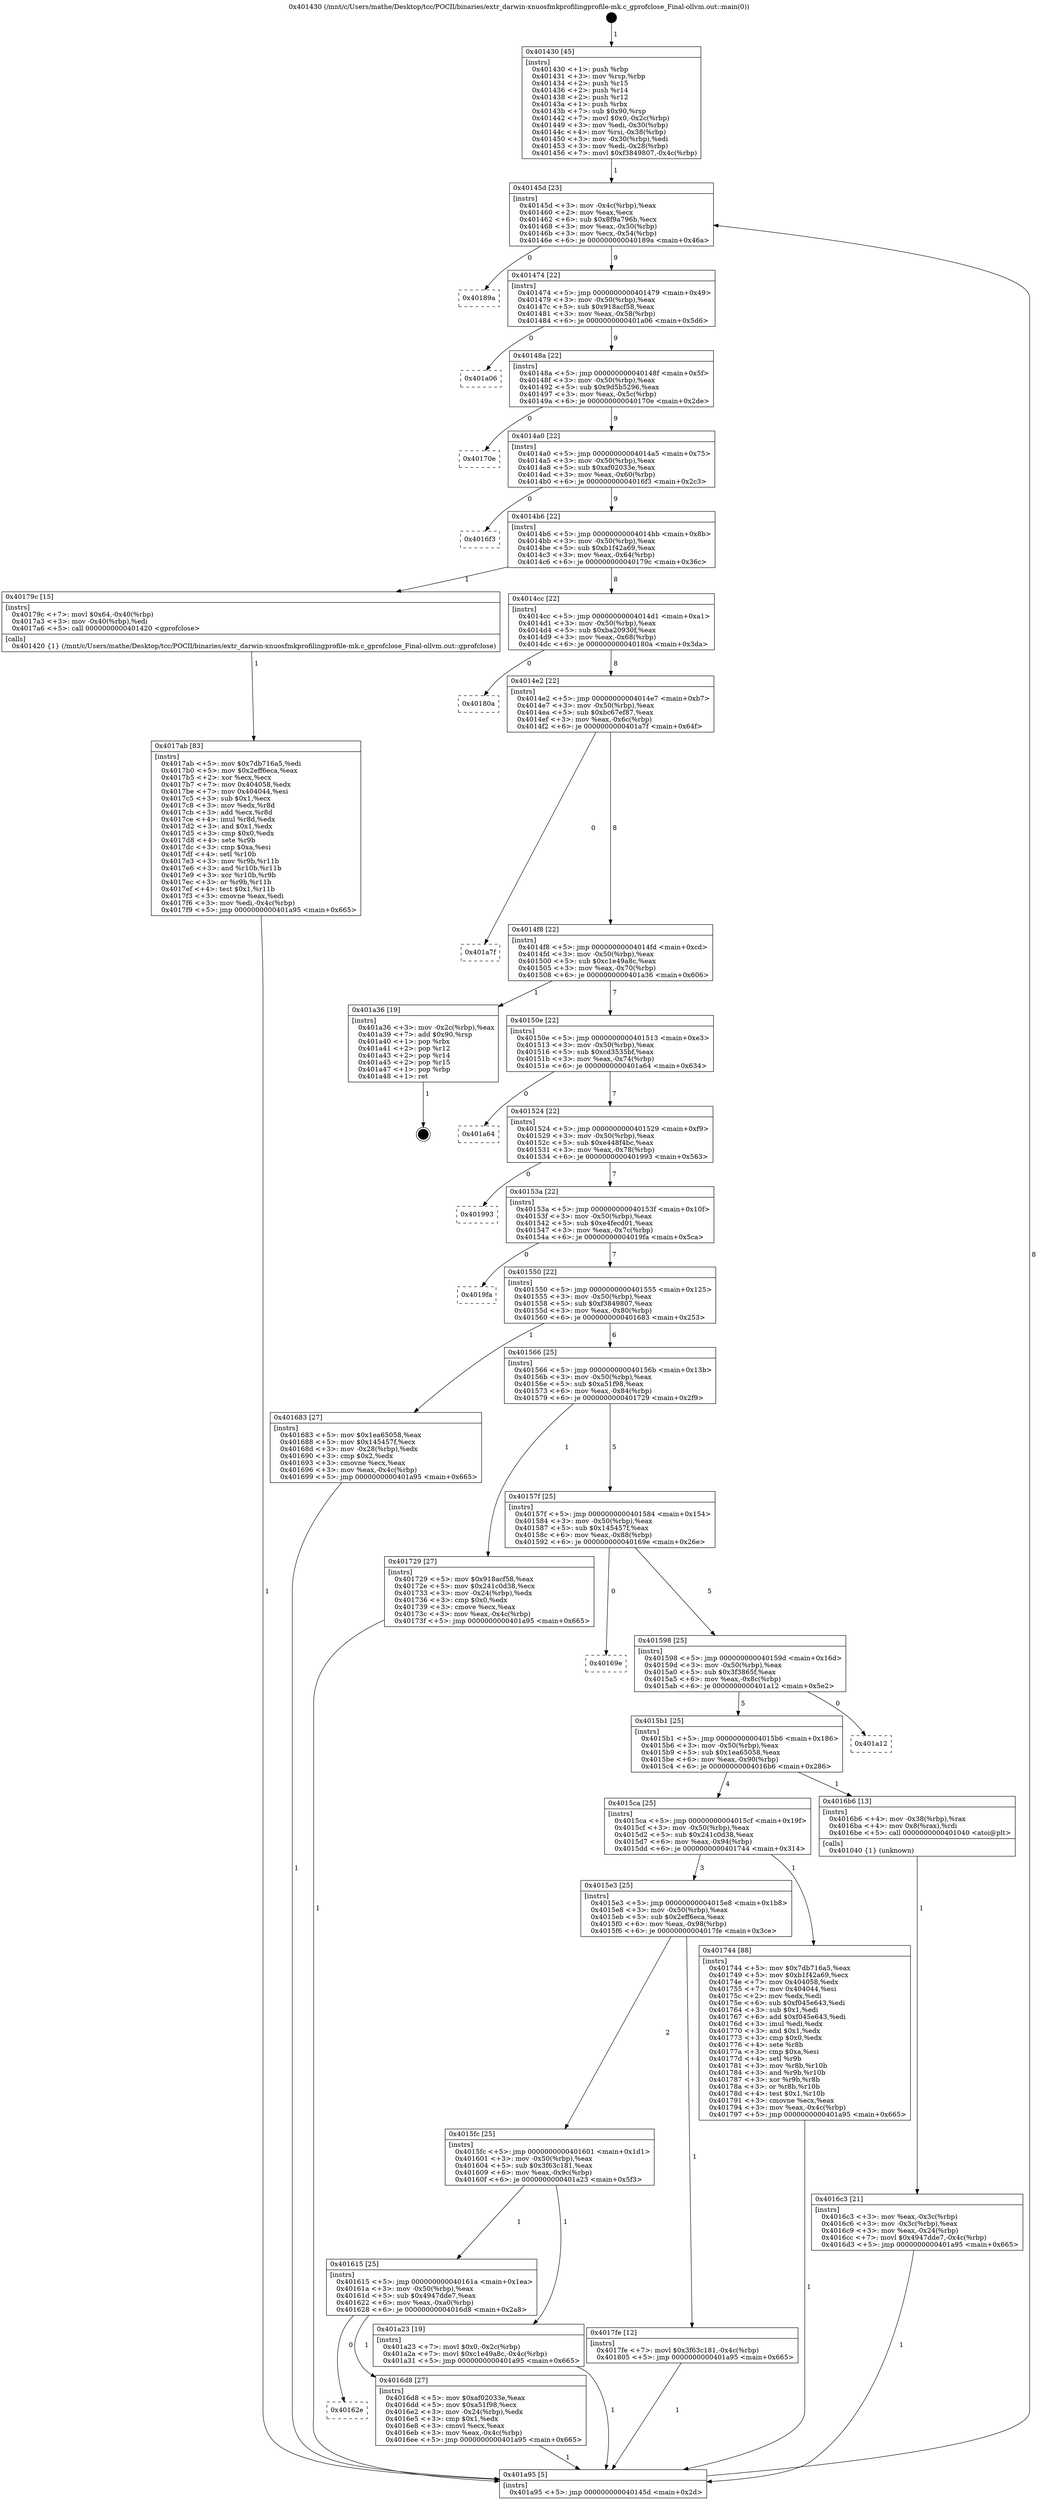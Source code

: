 digraph "0x401430" {
  label = "0x401430 (/mnt/c/Users/mathe/Desktop/tcc/POCII/binaries/extr_darwin-xnuosfmkprofilingprofile-mk.c_gprofclose_Final-ollvm.out::main(0))"
  labelloc = "t"
  node[shape=record]

  Entry [label="",width=0.3,height=0.3,shape=circle,fillcolor=black,style=filled]
  "0x40145d" [label="{
     0x40145d [23]\l
     | [instrs]\l
     &nbsp;&nbsp;0x40145d \<+3\>: mov -0x4c(%rbp),%eax\l
     &nbsp;&nbsp;0x401460 \<+2\>: mov %eax,%ecx\l
     &nbsp;&nbsp;0x401462 \<+6\>: sub $0x8f9a796b,%ecx\l
     &nbsp;&nbsp;0x401468 \<+3\>: mov %eax,-0x50(%rbp)\l
     &nbsp;&nbsp;0x40146b \<+3\>: mov %ecx,-0x54(%rbp)\l
     &nbsp;&nbsp;0x40146e \<+6\>: je 000000000040189a \<main+0x46a\>\l
  }"]
  "0x40189a" [label="{
     0x40189a\l
  }", style=dashed]
  "0x401474" [label="{
     0x401474 [22]\l
     | [instrs]\l
     &nbsp;&nbsp;0x401474 \<+5\>: jmp 0000000000401479 \<main+0x49\>\l
     &nbsp;&nbsp;0x401479 \<+3\>: mov -0x50(%rbp),%eax\l
     &nbsp;&nbsp;0x40147c \<+5\>: sub $0x918acf58,%eax\l
     &nbsp;&nbsp;0x401481 \<+3\>: mov %eax,-0x58(%rbp)\l
     &nbsp;&nbsp;0x401484 \<+6\>: je 0000000000401a06 \<main+0x5d6\>\l
  }"]
  Exit [label="",width=0.3,height=0.3,shape=circle,fillcolor=black,style=filled,peripheries=2]
  "0x401a06" [label="{
     0x401a06\l
  }", style=dashed]
  "0x40148a" [label="{
     0x40148a [22]\l
     | [instrs]\l
     &nbsp;&nbsp;0x40148a \<+5\>: jmp 000000000040148f \<main+0x5f\>\l
     &nbsp;&nbsp;0x40148f \<+3\>: mov -0x50(%rbp),%eax\l
     &nbsp;&nbsp;0x401492 \<+5\>: sub $0x9d5b5296,%eax\l
     &nbsp;&nbsp;0x401497 \<+3\>: mov %eax,-0x5c(%rbp)\l
     &nbsp;&nbsp;0x40149a \<+6\>: je 000000000040170e \<main+0x2de\>\l
  }"]
  "0x4017ab" [label="{
     0x4017ab [83]\l
     | [instrs]\l
     &nbsp;&nbsp;0x4017ab \<+5\>: mov $0x7db716a5,%edi\l
     &nbsp;&nbsp;0x4017b0 \<+5\>: mov $0x2eff6eca,%eax\l
     &nbsp;&nbsp;0x4017b5 \<+2\>: xor %ecx,%ecx\l
     &nbsp;&nbsp;0x4017b7 \<+7\>: mov 0x404058,%edx\l
     &nbsp;&nbsp;0x4017be \<+7\>: mov 0x404044,%esi\l
     &nbsp;&nbsp;0x4017c5 \<+3\>: sub $0x1,%ecx\l
     &nbsp;&nbsp;0x4017c8 \<+3\>: mov %edx,%r8d\l
     &nbsp;&nbsp;0x4017cb \<+3\>: add %ecx,%r8d\l
     &nbsp;&nbsp;0x4017ce \<+4\>: imul %r8d,%edx\l
     &nbsp;&nbsp;0x4017d2 \<+3\>: and $0x1,%edx\l
     &nbsp;&nbsp;0x4017d5 \<+3\>: cmp $0x0,%edx\l
     &nbsp;&nbsp;0x4017d8 \<+4\>: sete %r9b\l
     &nbsp;&nbsp;0x4017dc \<+3\>: cmp $0xa,%esi\l
     &nbsp;&nbsp;0x4017df \<+4\>: setl %r10b\l
     &nbsp;&nbsp;0x4017e3 \<+3\>: mov %r9b,%r11b\l
     &nbsp;&nbsp;0x4017e6 \<+3\>: and %r10b,%r11b\l
     &nbsp;&nbsp;0x4017e9 \<+3\>: xor %r10b,%r9b\l
     &nbsp;&nbsp;0x4017ec \<+3\>: or %r9b,%r11b\l
     &nbsp;&nbsp;0x4017ef \<+4\>: test $0x1,%r11b\l
     &nbsp;&nbsp;0x4017f3 \<+3\>: cmovne %eax,%edi\l
     &nbsp;&nbsp;0x4017f6 \<+3\>: mov %edi,-0x4c(%rbp)\l
     &nbsp;&nbsp;0x4017f9 \<+5\>: jmp 0000000000401a95 \<main+0x665\>\l
  }"]
  "0x40170e" [label="{
     0x40170e\l
  }", style=dashed]
  "0x4014a0" [label="{
     0x4014a0 [22]\l
     | [instrs]\l
     &nbsp;&nbsp;0x4014a0 \<+5\>: jmp 00000000004014a5 \<main+0x75\>\l
     &nbsp;&nbsp;0x4014a5 \<+3\>: mov -0x50(%rbp),%eax\l
     &nbsp;&nbsp;0x4014a8 \<+5\>: sub $0xaf02033e,%eax\l
     &nbsp;&nbsp;0x4014ad \<+3\>: mov %eax,-0x60(%rbp)\l
     &nbsp;&nbsp;0x4014b0 \<+6\>: je 00000000004016f3 \<main+0x2c3\>\l
  }"]
  "0x40162e" [label="{
     0x40162e\l
  }", style=dashed]
  "0x4016f3" [label="{
     0x4016f3\l
  }", style=dashed]
  "0x4014b6" [label="{
     0x4014b6 [22]\l
     | [instrs]\l
     &nbsp;&nbsp;0x4014b6 \<+5\>: jmp 00000000004014bb \<main+0x8b\>\l
     &nbsp;&nbsp;0x4014bb \<+3\>: mov -0x50(%rbp),%eax\l
     &nbsp;&nbsp;0x4014be \<+5\>: sub $0xb1f42a69,%eax\l
     &nbsp;&nbsp;0x4014c3 \<+3\>: mov %eax,-0x64(%rbp)\l
     &nbsp;&nbsp;0x4014c6 \<+6\>: je 000000000040179c \<main+0x36c\>\l
  }"]
  "0x4016d8" [label="{
     0x4016d8 [27]\l
     | [instrs]\l
     &nbsp;&nbsp;0x4016d8 \<+5\>: mov $0xaf02033e,%eax\l
     &nbsp;&nbsp;0x4016dd \<+5\>: mov $0xa51f98,%ecx\l
     &nbsp;&nbsp;0x4016e2 \<+3\>: mov -0x24(%rbp),%edx\l
     &nbsp;&nbsp;0x4016e5 \<+3\>: cmp $0x1,%edx\l
     &nbsp;&nbsp;0x4016e8 \<+3\>: cmovl %ecx,%eax\l
     &nbsp;&nbsp;0x4016eb \<+3\>: mov %eax,-0x4c(%rbp)\l
     &nbsp;&nbsp;0x4016ee \<+5\>: jmp 0000000000401a95 \<main+0x665\>\l
  }"]
  "0x40179c" [label="{
     0x40179c [15]\l
     | [instrs]\l
     &nbsp;&nbsp;0x40179c \<+7\>: movl $0x64,-0x40(%rbp)\l
     &nbsp;&nbsp;0x4017a3 \<+3\>: mov -0x40(%rbp),%edi\l
     &nbsp;&nbsp;0x4017a6 \<+5\>: call 0000000000401420 \<gprofclose\>\l
     | [calls]\l
     &nbsp;&nbsp;0x401420 \{1\} (/mnt/c/Users/mathe/Desktop/tcc/POCII/binaries/extr_darwin-xnuosfmkprofilingprofile-mk.c_gprofclose_Final-ollvm.out::gprofclose)\l
  }"]
  "0x4014cc" [label="{
     0x4014cc [22]\l
     | [instrs]\l
     &nbsp;&nbsp;0x4014cc \<+5\>: jmp 00000000004014d1 \<main+0xa1\>\l
     &nbsp;&nbsp;0x4014d1 \<+3\>: mov -0x50(%rbp),%eax\l
     &nbsp;&nbsp;0x4014d4 \<+5\>: sub $0xba20930f,%eax\l
     &nbsp;&nbsp;0x4014d9 \<+3\>: mov %eax,-0x68(%rbp)\l
     &nbsp;&nbsp;0x4014dc \<+6\>: je 000000000040180a \<main+0x3da\>\l
  }"]
  "0x401615" [label="{
     0x401615 [25]\l
     | [instrs]\l
     &nbsp;&nbsp;0x401615 \<+5\>: jmp 000000000040161a \<main+0x1ea\>\l
     &nbsp;&nbsp;0x40161a \<+3\>: mov -0x50(%rbp),%eax\l
     &nbsp;&nbsp;0x40161d \<+5\>: sub $0x4947dde7,%eax\l
     &nbsp;&nbsp;0x401622 \<+6\>: mov %eax,-0xa0(%rbp)\l
     &nbsp;&nbsp;0x401628 \<+6\>: je 00000000004016d8 \<main+0x2a8\>\l
  }"]
  "0x40180a" [label="{
     0x40180a\l
  }", style=dashed]
  "0x4014e2" [label="{
     0x4014e2 [22]\l
     | [instrs]\l
     &nbsp;&nbsp;0x4014e2 \<+5\>: jmp 00000000004014e7 \<main+0xb7\>\l
     &nbsp;&nbsp;0x4014e7 \<+3\>: mov -0x50(%rbp),%eax\l
     &nbsp;&nbsp;0x4014ea \<+5\>: sub $0xbc67ef87,%eax\l
     &nbsp;&nbsp;0x4014ef \<+3\>: mov %eax,-0x6c(%rbp)\l
     &nbsp;&nbsp;0x4014f2 \<+6\>: je 0000000000401a7f \<main+0x64f\>\l
  }"]
  "0x401a23" [label="{
     0x401a23 [19]\l
     | [instrs]\l
     &nbsp;&nbsp;0x401a23 \<+7\>: movl $0x0,-0x2c(%rbp)\l
     &nbsp;&nbsp;0x401a2a \<+7\>: movl $0xc1e49a8c,-0x4c(%rbp)\l
     &nbsp;&nbsp;0x401a31 \<+5\>: jmp 0000000000401a95 \<main+0x665\>\l
  }"]
  "0x401a7f" [label="{
     0x401a7f\l
  }", style=dashed]
  "0x4014f8" [label="{
     0x4014f8 [22]\l
     | [instrs]\l
     &nbsp;&nbsp;0x4014f8 \<+5\>: jmp 00000000004014fd \<main+0xcd\>\l
     &nbsp;&nbsp;0x4014fd \<+3\>: mov -0x50(%rbp),%eax\l
     &nbsp;&nbsp;0x401500 \<+5\>: sub $0xc1e49a8c,%eax\l
     &nbsp;&nbsp;0x401505 \<+3\>: mov %eax,-0x70(%rbp)\l
     &nbsp;&nbsp;0x401508 \<+6\>: je 0000000000401a36 \<main+0x606\>\l
  }"]
  "0x4015fc" [label="{
     0x4015fc [25]\l
     | [instrs]\l
     &nbsp;&nbsp;0x4015fc \<+5\>: jmp 0000000000401601 \<main+0x1d1\>\l
     &nbsp;&nbsp;0x401601 \<+3\>: mov -0x50(%rbp),%eax\l
     &nbsp;&nbsp;0x401604 \<+5\>: sub $0x3f63c181,%eax\l
     &nbsp;&nbsp;0x401609 \<+6\>: mov %eax,-0x9c(%rbp)\l
     &nbsp;&nbsp;0x40160f \<+6\>: je 0000000000401a23 \<main+0x5f3\>\l
  }"]
  "0x401a36" [label="{
     0x401a36 [19]\l
     | [instrs]\l
     &nbsp;&nbsp;0x401a36 \<+3\>: mov -0x2c(%rbp),%eax\l
     &nbsp;&nbsp;0x401a39 \<+7\>: add $0x90,%rsp\l
     &nbsp;&nbsp;0x401a40 \<+1\>: pop %rbx\l
     &nbsp;&nbsp;0x401a41 \<+2\>: pop %r12\l
     &nbsp;&nbsp;0x401a43 \<+2\>: pop %r14\l
     &nbsp;&nbsp;0x401a45 \<+2\>: pop %r15\l
     &nbsp;&nbsp;0x401a47 \<+1\>: pop %rbp\l
     &nbsp;&nbsp;0x401a48 \<+1\>: ret\l
  }"]
  "0x40150e" [label="{
     0x40150e [22]\l
     | [instrs]\l
     &nbsp;&nbsp;0x40150e \<+5\>: jmp 0000000000401513 \<main+0xe3\>\l
     &nbsp;&nbsp;0x401513 \<+3\>: mov -0x50(%rbp),%eax\l
     &nbsp;&nbsp;0x401516 \<+5\>: sub $0xcd3535bf,%eax\l
     &nbsp;&nbsp;0x40151b \<+3\>: mov %eax,-0x74(%rbp)\l
     &nbsp;&nbsp;0x40151e \<+6\>: je 0000000000401a64 \<main+0x634\>\l
  }"]
  "0x4017fe" [label="{
     0x4017fe [12]\l
     | [instrs]\l
     &nbsp;&nbsp;0x4017fe \<+7\>: movl $0x3f63c181,-0x4c(%rbp)\l
     &nbsp;&nbsp;0x401805 \<+5\>: jmp 0000000000401a95 \<main+0x665\>\l
  }"]
  "0x401a64" [label="{
     0x401a64\l
  }", style=dashed]
  "0x401524" [label="{
     0x401524 [22]\l
     | [instrs]\l
     &nbsp;&nbsp;0x401524 \<+5\>: jmp 0000000000401529 \<main+0xf9\>\l
     &nbsp;&nbsp;0x401529 \<+3\>: mov -0x50(%rbp),%eax\l
     &nbsp;&nbsp;0x40152c \<+5\>: sub $0xe448f4bc,%eax\l
     &nbsp;&nbsp;0x401531 \<+3\>: mov %eax,-0x78(%rbp)\l
     &nbsp;&nbsp;0x401534 \<+6\>: je 0000000000401993 \<main+0x563\>\l
  }"]
  "0x4015e3" [label="{
     0x4015e3 [25]\l
     | [instrs]\l
     &nbsp;&nbsp;0x4015e3 \<+5\>: jmp 00000000004015e8 \<main+0x1b8\>\l
     &nbsp;&nbsp;0x4015e8 \<+3\>: mov -0x50(%rbp),%eax\l
     &nbsp;&nbsp;0x4015eb \<+5\>: sub $0x2eff6eca,%eax\l
     &nbsp;&nbsp;0x4015f0 \<+6\>: mov %eax,-0x98(%rbp)\l
     &nbsp;&nbsp;0x4015f6 \<+6\>: je 00000000004017fe \<main+0x3ce\>\l
  }"]
  "0x401993" [label="{
     0x401993\l
  }", style=dashed]
  "0x40153a" [label="{
     0x40153a [22]\l
     | [instrs]\l
     &nbsp;&nbsp;0x40153a \<+5\>: jmp 000000000040153f \<main+0x10f\>\l
     &nbsp;&nbsp;0x40153f \<+3\>: mov -0x50(%rbp),%eax\l
     &nbsp;&nbsp;0x401542 \<+5\>: sub $0xe4fecd01,%eax\l
     &nbsp;&nbsp;0x401547 \<+3\>: mov %eax,-0x7c(%rbp)\l
     &nbsp;&nbsp;0x40154a \<+6\>: je 00000000004019fa \<main+0x5ca\>\l
  }"]
  "0x401744" [label="{
     0x401744 [88]\l
     | [instrs]\l
     &nbsp;&nbsp;0x401744 \<+5\>: mov $0x7db716a5,%eax\l
     &nbsp;&nbsp;0x401749 \<+5\>: mov $0xb1f42a69,%ecx\l
     &nbsp;&nbsp;0x40174e \<+7\>: mov 0x404058,%edx\l
     &nbsp;&nbsp;0x401755 \<+7\>: mov 0x404044,%esi\l
     &nbsp;&nbsp;0x40175c \<+2\>: mov %edx,%edi\l
     &nbsp;&nbsp;0x40175e \<+6\>: sub $0xf045e643,%edi\l
     &nbsp;&nbsp;0x401764 \<+3\>: sub $0x1,%edi\l
     &nbsp;&nbsp;0x401767 \<+6\>: add $0xf045e643,%edi\l
     &nbsp;&nbsp;0x40176d \<+3\>: imul %edi,%edx\l
     &nbsp;&nbsp;0x401770 \<+3\>: and $0x1,%edx\l
     &nbsp;&nbsp;0x401773 \<+3\>: cmp $0x0,%edx\l
     &nbsp;&nbsp;0x401776 \<+4\>: sete %r8b\l
     &nbsp;&nbsp;0x40177a \<+3\>: cmp $0xa,%esi\l
     &nbsp;&nbsp;0x40177d \<+4\>: setl %r9b\l
     &nbsp;&nbsp;0x401781 \<+3\>: mov %r8b,%r10b\l
     &nbsp;&nbsp;0x401784 \<+3\>: and %r9b,%r10b\l
     &nbsp;&nbsp;0x401787 \<+3\>: xor %r9b,%r8b\l
     &nbsp;&nbsp;0x40178a \<+3\>: or %r8b,%r10b\l
     &nbsp;&nbsp;0x40178d \<+4\>: test $0x1,%r10b\l
     &nbsp;&nbsp;0x401791 \<+3\>: cmovne %ecx,%eax\l
     &nbsp;&nbsp;0x401794 \<+3\>: mov %eax,-0x4c(%rbp)\l
     &nbsp;&nbsp;0x401797 \<+5\>: jmp 0000000000401a95 \<main+0x665\>\l
  }"]
  "0x4019fa" [label="{
     0x4019fa\l
  }", style=dashed]
  "0x401550" [label="{
     0x401550 [22]\l
     | [instrs]\l
     &nbsp;&nbsp;0x401550 \<+5\>: jmp 0000000000401555 \<main+0x125\>\l
     &nbsp;&nbsp;0x401555 \<+3\>: mov -0x50(%rbp),%eax\l
     &nbsp;&nbsp;0x401558 \<+5\>: sub $0xf3849807,%eax\l
     &nbsp;&nbsp;0x40155d \<+3\>: mov %eax,-0x80(%rbp)\l
     &nbsp;&nbsp;0x401560 \<+6\>: je 0000000000401683 \<main+0x253\>\l
  }"]
  "0x4016c3" [label="{
     0x4016c3 [21]\l
     | [instrs]\l
     &nbsp;&nbsp;0x4016c3 \<+3\>: mov %eax,-0x3c(%rbp)\l
     &nbsp;&nbsp;0x4016c6 \<+3\>: mov -0x3c(%rbp),%eax\l
     &nbsp;&nbsp;0x4016c9 \<+3\>: mov %eax,-0x24(%rbp)\l
     &nbsp;&nbsp;0x4016cc \<+7\>: movl $0x4947dde7,-0x4c(%rbp)\l
     &nbsp;&nbsp;0x4016d3 \<+5\>: jmp 0000000000401a95 \<main+0x665\>\l
  }"]
  "0x401683" [label="{
     0x401683 [27]\l
     | [instrs]\l
     &nbsp;&nbsp;0x401683 \<+5\>: mov $0x1ea65058,%eax\l
     &nbsp;&nbsp;0x401688 \<+5\>: mov $0x145457f,%ecx\l
     &nbsp;&nbsp;0x40168d \<+3\>: mov -0x28(%rbp),%edx\l
     &nbsp;&nbsp;0x401690 \<+3\>: cmp $0x2,%edx\l
     &nbsp;&nbsp;0x401693 \<+3\>: cmovne %ecx,%eax\l
     &nbsp;&nbsp;0x401696 \<+3\>: mov %eax,-0x4c(%rbp)\l
     &nbsp;&nbsp;0x401699 \<+5\>: jmp 0000000000401a95 \<main+0x665\>\l
  }"]
  "0x401566" [label="{
     0x401566 [25]\l
     | [instrs]\l
     &nbsp;&nbsp;0x401566 \<+5\>: jmp 000000000040156b \<main+0x13b\>\l
     &nbsp;&nbsp;0x40156b \<+3\>: mov -0x50(%rbp),%eax\l
     &nbsp;&nbsp;0x40156e \<+5\>: sub $0xa51f98,%eax\l
     &nbsp;&nbsp;0x401573 \<+6\>: mov %eax,-0x84(%rbp)\l
     &nbsp;&nbsp;0x401579 \<+6\>: je 0000000000401729 \<main+0x2f9\>\l
  }"]
  "0x401a95" [label="{
     0x401a95 [5]\l
     | [instrs]\l
     &nbsp;&nbsp;0x401a95 \<+5\>: jmp 000000000040145d \<main+0x2d\>\l
  }"]
  "0x401430" [label="{
     0x401430 [45]\l
     | [instrs]\l
     &nbsp;&nbsp;0x401430 \<+1\>: push %rbp\l
     &nbsp;&nbsp;0x401431 \<+3\>: mov %rsp,%rbp\l
     &nbsp;&nbsp;0x401434 \<+2\>: push %r15\l
     &nbsp;&nbsp;0x401436 \<+2\>: push %r14\l
     &nbsp;&nbsp;0x401438 \<+2\>: push %r12\l
     &nbsp;&nbsp;0x40143a \<+1\>: push %rbx\l
     &nbsp;&nbsp;0x40143b \<+7\>: sub $0x90,%rsp\l
     &nbsp;&nbsp;0x401442 \<+7\>: movl $0x0,-0x2c(%rbp)\l
     &nbsp;&nbsp;0x401449 \<+3\>: mov %edi,-0x30(%rbp)\l
     &nbsp;&nbsp;0x40144c \<+4\>: mov %rsi,-0x38(%rbp)\l
     &nbsp;&nbsp;0x401450 \<+3\>: mov -0x30(%rbp),%edi\l
     &nbsp;&nbsp;0x401453 \<+3\>: mov %edi,-0x28(%rbp)\l
     &nbsp;&nbsp;0x401456 \<+7\>: movl $0xf3849807,-0x4c(%rbp)\l
  }"]
  "0x4015ca" [label="{
     0x4015ca [25]\l
     | [instrs]\l
     &nbsp;&nbsp;0x4015ca \<+5\>: jmp 00000000004015cf \<main+0x19f\>\l
     &nbsp;&nbsp;0x4015cf \<+3\>: mov -0x50(%rbp),%eax\l
     &nbsp;&nbsp;0x4015d2 \<+5\>: sub $0x241c0d38,%eax\l
     &nbsp;&nbsp;0x4015d7 \<+6\>: mov %eax,-0x94(%rbp)\l
     &nbsp;&nbsp;0x4015dd \<+6\>: je 0000000000401744 \<main+0x314\>\l
  }"]
  "0x401729" [label="{
     0x401729 [27]\l
     | [instrs]\l
     &nbsp;&nbsp;0x401729 \<+5\>: mov $0x918acf58,%eax\l
     &nbsp;&nbsp;0x40172e \<+5\>: mov $0x241c0d38,%ecx\l
     &nbsp;&nbsp;0x401733 \<+3\>: mov -0x24(%rbp),%edx\l
     &nbsp;&nbsp;0x401736 \<+3\>: cmp $0x0,%edx\l
     &nbsp;&nbsp;0x401739 \<+3\>: cmove %ecx,%eax\l
     &nbsp;&nbsp;0x40173c \<+3\>: mov %eax,-0x4c(%rbp)\l
     &nbsp;&nbsp;0x40173f \<+5\>: jmp 0000000000401a95 \<main+0x665\>\l
  }"]
  "0x40157f" [label="{
     0x40157f [25]\l
     | [instrs]\l
     &nbsp;&nbsp;0x40157f \<+5\>: jmp 0000000000401584 \<main+0x154\>\l
     &nbsp;&nbsp;0x401584 \<+3\>: mov -0x50(%rbp),%eax\l
     &nbsp;&nbsp;0x401587 \<+5\>: sub $0x145457f,%eax\l
     &nbsp;&nbsp;0x40158c \<+6\>: mov %eax,-0x88(%rbp)\l
     &nbsp;&nbsp;0x401592 \<+6\>: je 000000000040169e \<main+0x26e\>\l
  }"]
  "0x4016b6" [label="{
     0x4016b6 [13]\l
     | [instrs]\l
     &nbsp;&nbsp;0x4016b6 \<+4\>: mov -0x38(%rbp),%rax\l
     &nbsp;&nbsp;0x4016ba \<+4\>: mov 0x8(%rax),%rdi\l
     &nbsp;&nbsp;0x4016be \<+5\>: call 0000000000401040 \<atoi@plt\>\l
     | [calls]\l
     &nbsp;&nbsp;0x401040 \{1\} (unknown)\l
  }"]
  "0x40169e" [label="{
     0x40169e\l
  }", style=dashed]
  "0x401598" [label="{
     0x401598 [25]\l
     | [instrs]\l
     &nbsp;&nbsp;0x401598 \<+5\>: jmp 000000000040159d \<main+0x16d\>\l
     &nbsp;&nbsp;0x40159d \<+3\>: mov -0x50(%rbp),%eax\l
     &nbsp;&nbsp;0x4015a0 \<+5\>: sub $0x3f3865f,%eax\l
     &nbsp;&nbsp;0x4015a5 \<+6\>: mov %eax,-0x8c(%rbp)\l
     &nbsp;&nbsp;0x4015ab \<+6\>: je 0000000000401a12 \<main+0x5e2\>\l
  }"]
  "0x4015b1" [label="{
     0x4015b1 [25]\l
     | [instrs]\l
     &nbsp;&nbsp;0x4015b1 \<+5\>: jmp 00000000004015b6 \<main+0x186\>\l
     &nbsp;&nbsp;0x4015b6 \<+3\>: mov -0x50(%rbp),%eax\l
     &nbsp;&nbsp;0x4015b9 \<+5\>: sub $0x1ea65058,%eax\l
     &nbsp;&nbsp;0x4015be \<+6\>: mov %eax,-0x90(%rbp)\l
     &nbsp;&nbsp;0x4015c4 \<+6\>: je 00000000004016b6 \<main+0x286\>\l
  }"]
  "0x401a12" [label="{
     0x401a12\l
  }", style=dashed]
  Entry -> "0x401430" [label=" 1"]
  "0x40145d" -> "0x40189a" [label=" 0"]
  "0x40145d" -> "0x401474" [label=" 9"]
  "0x401a36" -> Exit [label=" 1"]
  "0x401474" -> "0x401a06" [label=" 0"]
  "0x401474" -> "0x40148a" [label=" 9"]
  "0x401a23" -> "0x401a95" [label=" 1"]
  "0x40148a" -> "0x40170e" [label=" 0"]
  "0x40148a" -> "0x4014a0" [label=" 9"]
  "0x4017fe" -> "0x401a95" [label=" 1"]
  "0x4014a0" -> "0x4016f3" [label=" 0"]
  "0x4014a0" -> "0x4014b6" [label=" 9"]
  "0x4017ab" -> "0x401a95" [label=" 1"]
  "0x4014b6" -> "0x40179c" [label=" 1"]
  "0x4014b6" -> "0x4014cc" [label=" 8"]
  "0x40179c" -> "0x4017ab" [label=" 1"]
  "0x4014cc" -> "0x40180a" [label=" 0"]
  "0x4014cc" -> "0x4014e2" [label=" 8"]
  "0x401729" -> "0x401a95" [label=" 1"]
  "0x4014e2" -> "0x401a7f" [label=" 0"]
  "0x4014e2" -> "0x4014f8" [label=" 8"]
  "0x4016d8" -> "0x401a95" [label=" 1"]
  "0x4014f8" -> "0x401a36" [label=" 1"]
  "0x4014f8" -> "0x40150e" [label=" 7"]
  "0x401615" -> "0x4016d8" [label=" 1"]
  "0x40150e" -> "0x401a64" [label=" 0"]
  "0x40150e" -> "0x401524" [label=" 7"]
  "0x401744" -> "0x401a95" [label=" 1"]
  "0x401524" -> "0x401993" [label=" 0"]
  "0x401524" -> "0x40153a" [label=" 7"]
  "0x4015fc" -> "0x401a23" [label=" 1"]
  "0x40153a" -> "0x4019fa" [label=" 0"]
  "0x40153a" -> "0x401550" [label=" 7"]
  "0x401615" -> "0x40162e" [label=" 0"]
  "0x401550" -> "0x401683" [label=" 1"]
  "0x401550" -> "0x401566" [label=" 6"]
  "0x401683" -> "0x401a95" [label=" 1"]
  "0x401430" -> "0x40145d" [label=" 1"]
  "0x401a95" -> "0x40145d" [label=" 8"]
  "0x4015e3" -> "0x4017fe" [label=" 1"]
  "0x401566" -> "0x401729" [label=" 1"]
  "0x401566" -> "0x40157f" [label=" 5"]
  "0x4015fc" -> "0x401615" [label=" 1"]
  "0x40157f" -> "0x40169e" [label=" 0"]
  "0x40157f" -> "0x401598" [label=" 5"]
  "0x4015ca" -> "0x4015e3" [label=" 3"]
  "0x401598" -> "0x401a12" [label=" 0"]
  "0x401598" -> "0x4015b1" [label=" 5"]
  "0x4015ca" -> "0x401744" [label=" 1"]
  "0x4015b1" -> "0x4016b6" [label=" 1"]
  "0x4015b1" -> "0x4015ca" [label=" 4"]
  "0x4016b6" -> "0x4016c3" [label=" 1"]
  "0x4016c3" -> "0x401a95" [label=" 1"]
  "0x4015e3" -> "0x4015fc" [label=" 2"]
}
